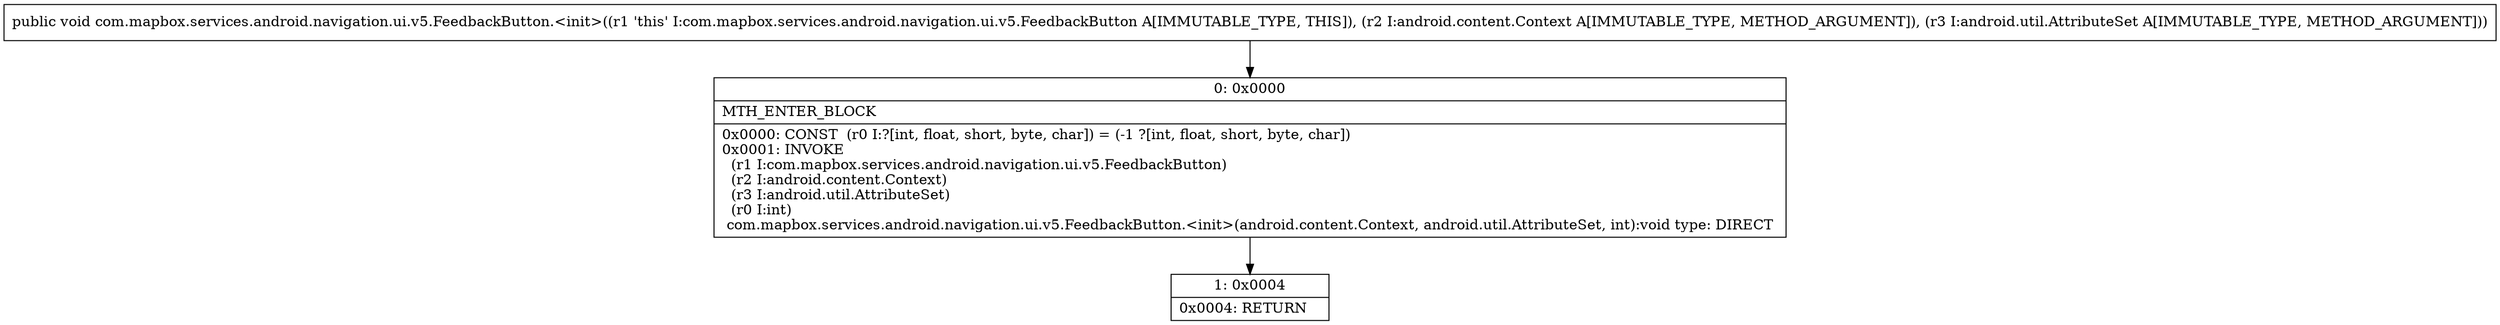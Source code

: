 digraph "CFG forcom.mapbox.services.android.navigation.ui.v5.FeedbackButton.\<init\>(Landroid\/content\/Context;Landroid\/util\/AttributeSet;)V" {
Node_0 [shape=record,label="{0\:\ 0x0000|MTH_ENTER_BLOCK\l|0x0000: CONST  (r0 I:?[int, float, short, byte, char]) = (\-1 ?[int, float, short, byte, char]) \l0x0001: INVOKE  \l  (r1 I:com.mapbox.services.android.navigation.ui.v5.FeedbackButton)\l  (r2 I:android.content.Context)\l  (r3 I:android.util.AttributeSet)\l  (r0 I:int)\l com.mapbox.services.android.navigation.ui.v5.FeedbackButton.\<init\>(android.content.Context, android.util.AttributeSet, int):void type: DIRECT \l}"];
Node_1 [shape=record,label="{1\:\ 0x0004|0x0004: RETURN   \l}"];
MethodNode[shape=record,label="{public void com.mapbox.services.android.navigation.ui.v5.FeedbackButton.\<init\>((r1 'this' I:com.mapbox.services.android.navigation.ui.v5.FeedbackButton A[IMMUTABLE_TYPE, THIS]), (r2 I:android.content.Context A[IMMUTABLE_TYPE, METHOD_ARGUMENT]), (r3 I:android.util.AttributeSet A[IMMUTABLE_TYPE, METHOD_ARGUMENT])) }"];
MethodNode -> Node_0;
Node_0 -> Node_1;
}

